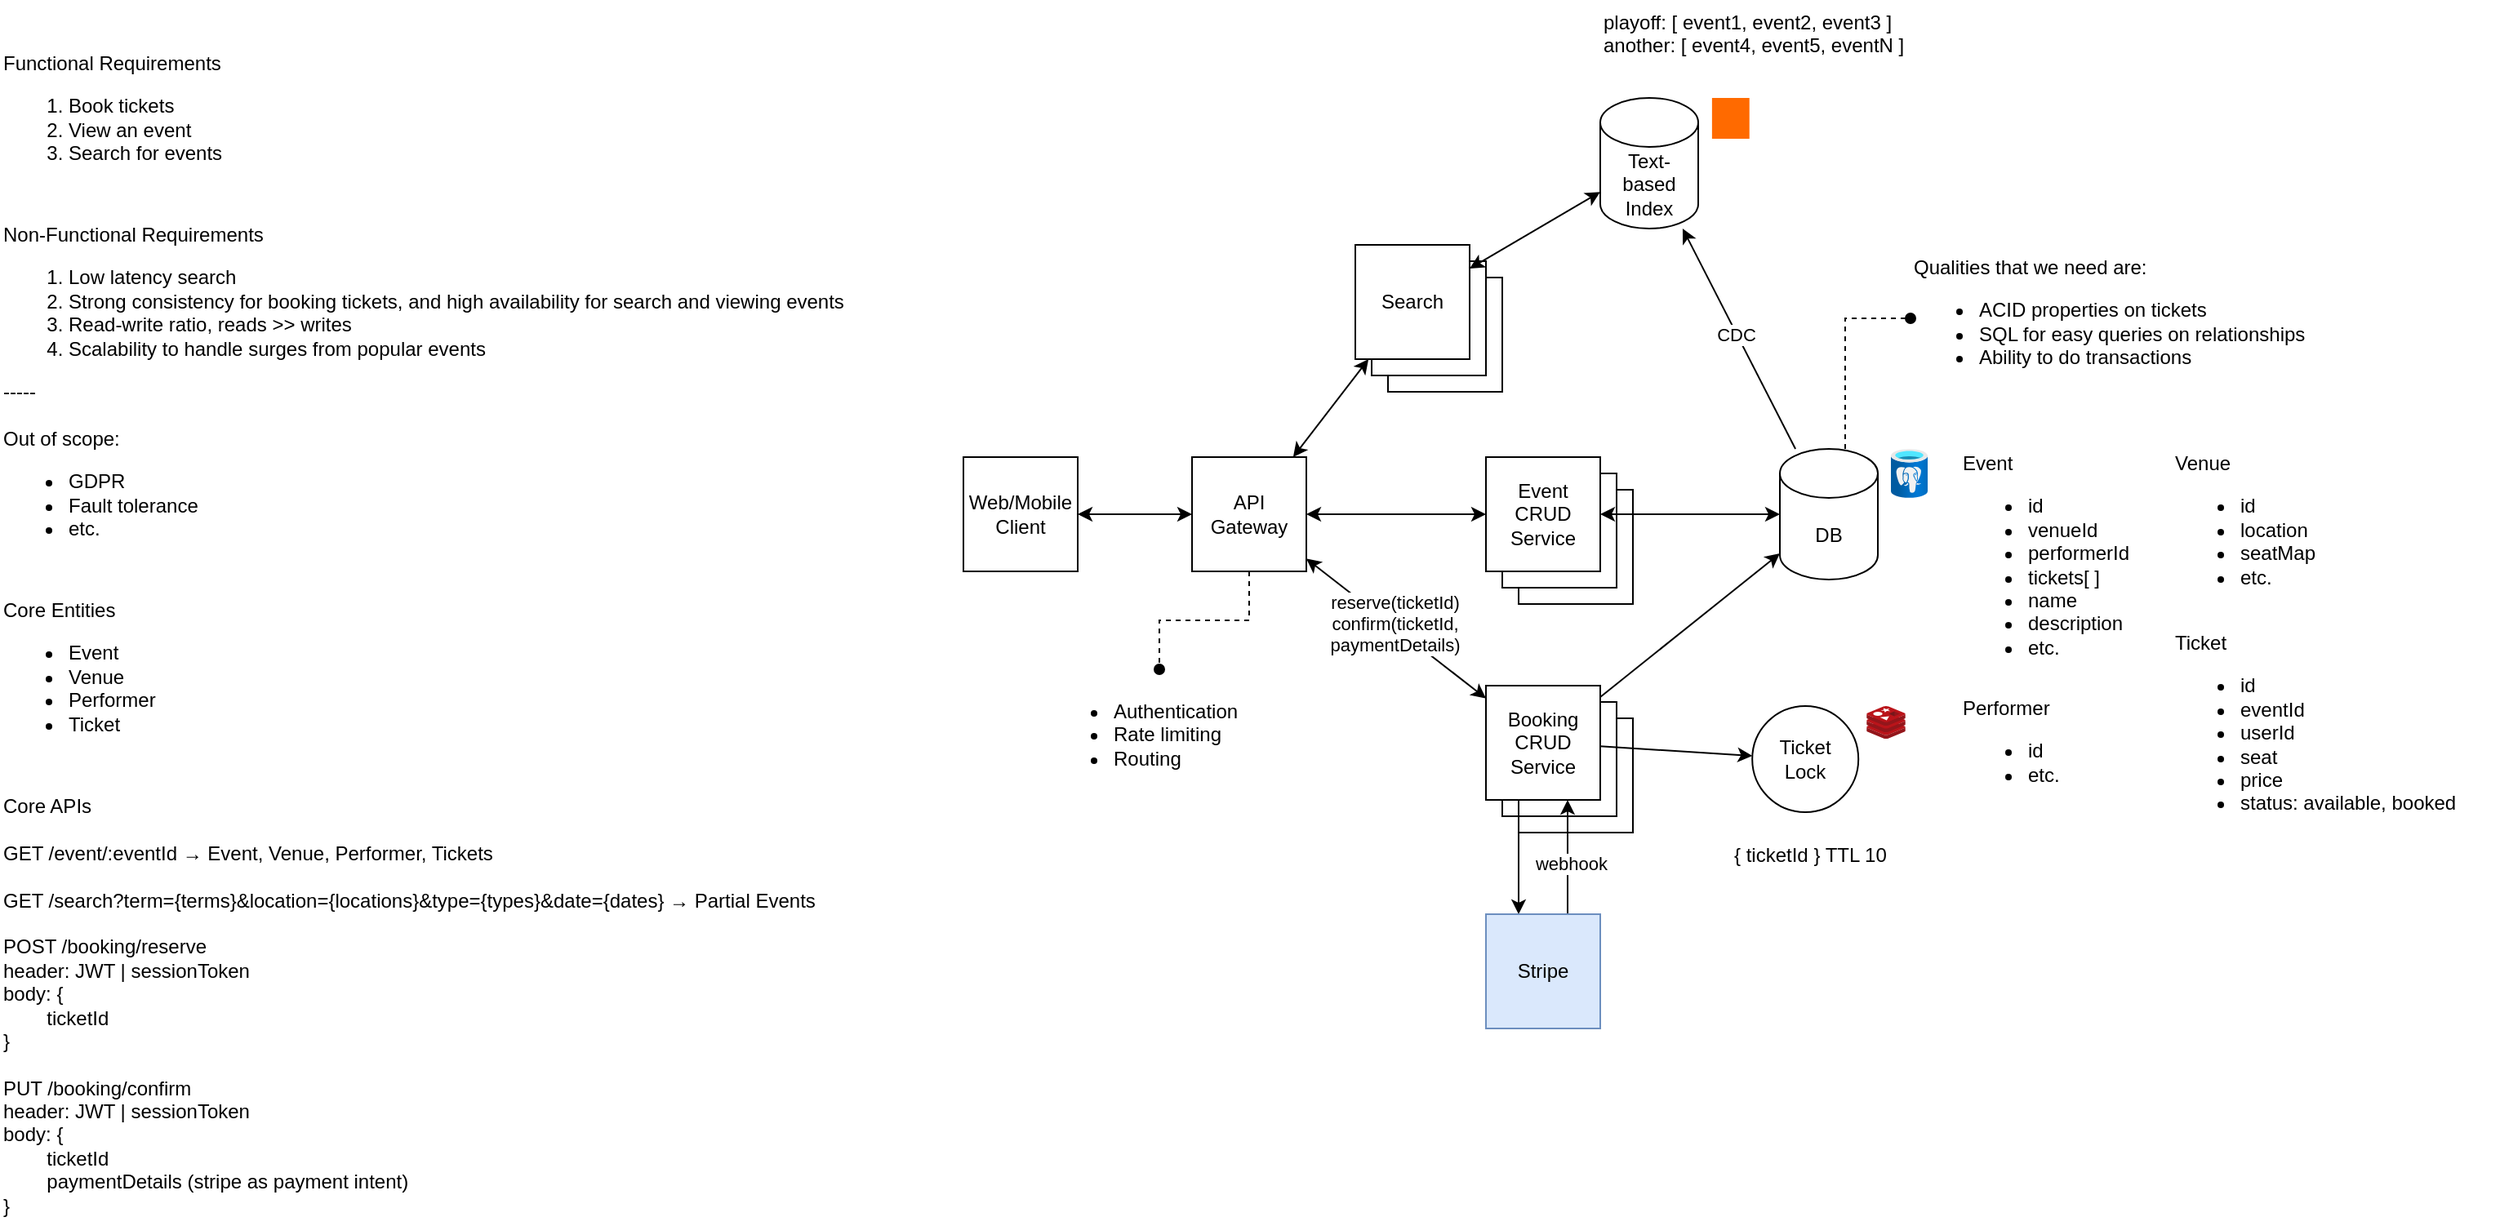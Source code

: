 <mxfile version="24.8.6">
  <diagram name="Page-1" id="2PX046yWAE0F68nmA5gT">
    <mxGraphModel dx="2616" dy="889" grid="1" gridSize="10" guides="1" tooltips="1" connect="1" arrows="1" fold="1" page="1" pageScale="1" pageWidth="1700" pageHeight="1100" math="0" shadow="0">
      <root>
        <mxCell id="0" />
        <mxCell id="1" parent="0" />
        <mxCell id="RG29Gt4kNFogIGyosR_q-3" value="Functional Requirements&lt;div&gt;&lt;ol&gt;&lt;li&gt;Book tickets&lt;/li&gt;&lt;li&gt;View an event&lt;/li&gt;&lt;li&gt;Search for events&lt;/li&gt;&lt;/ol&gt;&lt;/div&gt;" style="text;html=1;align=left;verticalAlign=top;resizable=0;points=[];autosize=1;strokeColor=none;fillColor=none;" vertex="1" parent="1">
          <mxGeometry x="-300" y="45" width="160" height="90" as="geometry" />
        </mxCell>
        <mxCell id="RG29Gt4kNFogIGyosR_q-4" value="Non-Functional Requirements&lt;div&gt;&lt;ol&gt;&lt;li&gt;Low latency search&lt;/li&gt;&lt;li&gt;Strong consistency for booking tickets, and high availability for search and viewing events&lt;/li&gt;&lt;li&gt;Read-write ratio, reads &amp;gt;&amp;gt; writes&amp;nbsp;&lt;/li&gt;&lt;li&gt;Scalability to handle surges from popular events&lt;/li&gt;&lt;/ol&gt;&lt;div&gt;-----&lt;/div&gt;&lt;/div&gt;&lt;div&gt;&lt;br&gt;&lt;/div&gt;&lt;div&gt;Out of scope:&lt;/div&gt;&lt;div&gt;&lt;ul&gt;&lt;li&gt;GDPR&lt;/li&gt;&lt;li&gt;Fault tolerance&lt;/li&gt;&lt;li&gt;etc.&lt;/li&gt;&lt;/ul&gt;&lt;/div&gt;" style="text;html=1;align=left;verticalAlign=top;resizable=0;points=[];autosize=1;strokeColor=none;fillColor=none;" vertex="1" parent="1">
          <mxGeometry x="-300" y="150" width="540" height="220" as="geometry" />
        </mxCell>
        <mxCell id="RG29Gt4kNFogIGyosR_q-5" value="Core Entities&lt;div&gt;&lt;ul&gt;&lt;li&gt;Event&lt;/li&gt;&lt;li&gt;Venue&lt;/li&gt;&lt;li&gt;Performer&lt;/li&gt;&lt;li&gt;Ticket&lt;/li&gt;&lt;/ul&gt;&lt;/div&gt;" style="text;html=1;align=left;verticalAlign=top;resizable=0;points=[];autosize=1;strokeColor=none;fillColor=none;" vertex="1" parent="1">
          <mxGeometry x="-300" y="380" width="120" height="110" as="geometry" />
        </mxCell>
        <mxCell id="RG29Gt4kNFogIGyosR_q-6" value="Core APIs&lt;div&gt;&lt;br&gt;&lt;/div&gt;&lt;div&gt;GET /event/:eventId → Event, Venue, Performer, Tickets&lt;/div&gt;&lt;div&gt;&lt;br&gt;&lt;/div&gt;&lt;div&gt;GET /search?term={terms}&amp;amp;location={locations}&amp;amp;type={types}&amp;amp;date={dates} → Partial Events&lt;/div&gt;&lt;div&gt;&lt;br&gt;&lt;/div&gt;&lt;div&gt;POST /booking/reserve&lt;/div&gt;&lt;div&gt;header: JWT | sessionToken&lt;/div&gt;&lt;div&gt;body: {&lt;/div&gt;&lt;div&gt;&lt;span style=&quot;white-space: pre;&quot;&gt;&#x9;ticketId&lt;/span&gt;&lt;br&gt;&lt;/div&gt;&lt;div&gt;&lt;span style=&quot;white-space: pre;&quot;&gt;}&lt;/span&gt;&lt;/div&gt;&lt;div&gt;&lt;span style=&quot;white-space: pre;&quot;&gt;&lt;br&gt;&lt;/span&gt;&lt;/div&gt;&lt;div&gt;&lt;span style=&quot;white-space: pre;&quot;&gt;PUT /booking/confirm&lt;/span&gt;&lt;/div&gt;&lt;div&gt;&lt;span style=&quot;white-space: pre;&quot;&gt;header: JWT | sessionToken&lt;/span&gt;&lt;/div&gt;&lt;div&gt;&lt;span style=&quot;white-space: pre;&quot;&gt;body: {&lt;/span&gt;&lt;/div&gt;&lt;div&gt;&lt;span style=&quot;white-space: pre;&quot;&gt;&lt;span style=&quot;white-space: pre;&quot;&gt;&#x9;ticketId&lt;/span&gt;&lt;br&gt;&lt;/span&gt;&lt;/div&gt;&lt;div&gt;&lt;span style=&quot;white-space: pre;&quot;&gt;&lt;span style=&quot;white-space: pre;&quot;&gt;&lt;span style=&quot;white-space: pre;&quot;&gt;&#x9;paymentDetails (stripe as payment intent)&lt;/span&gt;&lt;br&gt;&lt;/span&gt;&lt;/span&gt;&lt;/div&gt;&lt;div&gt;&lt;span style=&quot;white-space: pre;&quot;&gt;&lt;span style=&quot;white-space: pre;&quot;&gt;&lt;span style=&quot;white-space: pre;&quot;&gt;}&lt;/span&gt;&lt;/span&gt;&lt;/span&gt;&lt;/div&gt;" style="text;html=1;align=left;verticalAlign=top;resizable=0;points=[];autosize=1;strokeColor=none;fillColor=none;" vertex="1" parent="1">
          <mxGeometry x="-300" y="500" width="520" height="270" as="geometry" />
        </mxCell>
        <mxCell id="RG29Gt4kNFogIGyosR_q-10" style="edgeStyle=orthogonalEdgeStyle;rounded=0;orthogonalLoop=1;jettySize=auto;html=1;startArrow=classic;startFill=1;" edge="1" parent="1" source="RG29Gt4kNFogIGyosR_q-7" target="RG29Gt4kNFogIGyosR_q-9">
          <mxGeometry relative="1" as="geometry" />
        </mxCell>
        <mxCell id="RG29Gt4kNFogIGyosR_q-7" value="Web/Mobile Client" style="rounded=0;whiteSpace=wrap;html=1;" vertex="1" parent="1">
          <mxGeometry x="290" y="300" width="70" height="70" as="geometry" />
        </mxCell>
        <mxCell id="RG29Gt4kNFogIGyosR_q-16" style="rounded=0;orthogonalLoop=1;jettySize=auto;html=1;startArrow=classic;startFill=1;" edge="1" parent="1" source="RG29Gt4kNFogIGyosR_q-9" target="RG29Gt4kNFogIGyosR_q-15">
          <mxGeometry relative="1" as="geometry" />
        </mxCell>
        <mxCell id="RG29Gt4kNFogIGyosR_q-31" style="rounded=0;orthogonalLoop=1;jettySize=auto;html=1;startArrow=classic;startFill=1;" edge="1" parent="1" source="RG29Gt4kNFogIGyosR_q-9" target="RG29Gt4kNFogIGyosR_q-30">
          <mxGeometry relative="1" as="geometry" />
        </mxCell>
        <mxCell id="RG29Gt4kNFogIGyosR_q-38" style="edgeStyle=orthogonalEdgeStyle;rounded=0;orthogonalLoop=1;jettySize=auto;html=1;endArrow=oval;endFill=1;dashed=1;" edge="1" parent="1" source="RG29Gt4kNFogIGyosR_q-9" target="RG29Gt4kNFogIGyosR_q-11">
          <mxGeometry relative="1" as="geometry" />
        </mxCell>
        <mxCell id="RG29Gt4kNFogIGyosR_q-39" style="rounded=0;orthogonalLoop=1;jettySize=auto;html=1;startArrow=classic;startFill=1;" edge="1" parent="1" source="RG29Gt4kNFogIGyosR_q-9" target="RG29Gt4kNFogIGyosR_q-36">
          <mxGeometry relative="1" as="geometry" />
        </mxCell>
        <mxCell id="RG29Gt4kNFogIGyosR_q-41" value="reserve(ticketId)&lt;div&gt;confirm(ticketId,&lt;/div&gt;&lt;div&gt;paymentDetails)&lt;/div&gt;" style="edgeLabel;html=1;align=center;verticalAlign=middle;resizable=0;points=[];" vertex="1" connectable="0" parent="RG29Gt4kNFogIGyosR_q-39">
          <mxGeometry x="-0.048" y="2" relative="1" as="geometry">
            <mxPoint as="offset" />
          </mxGeometry>
        </mxCell>
        <mxCell id="RG29Gt4kNFogIGyosR_q-9" value="API Gateway" style="rounded=0;whiteSpace=wrap;html=1;" vertex="1" parent="1">
          <mxGeometry x="430" y="300" width="70" height="70" as="geometry" />
        </mxCell>
        <mxCell id="RG29Gt4kNFogIGyosR_q-11" value="&lt;ul&gt;&lt;li&gt;Authentication&lt;/li&gt;&lt;li&gt;Rate limiting&lt;/li&gt;&lt;li&gt;Routing&lt;/li&gt;&lt;/ul&gt;" style="text;html=1;align=left;verticalAlign=top;resizable=0;points=[];autosize=1;strokeColor=none;fillColor=none;" vertex="1" parent="1">
          <mxGeometry x="340" y="430" width="140" height="80" as="geometry" />
        </mxCell>
        <mxCell id="RG29Gt4kNFogIGyosR_q-13" value="" style="rounded=0;whiteSpace=wrap;html=1;" vertex="1" parent="1">
          <mxGeometry x="630" y="320" width="70" height="70" as="geometry" />
        </mxCell>
        <mxCell id="RG29Gt4kNFogIGyosR_q-14" value="" style="rounded=0;whiteSpace=wrap;html=1;" vertex="1" parent="1">
          <mxGeometry x="620" y="310" width="70" height="70" as="geometry" />
        </mxCell>
        <mxCell id="RG29Gt4kNFogIGyosR_q-18" style="edgeStyle=orthogonalEdgeStyle;rounded=0;orthogonalLoop=1;jettySize=auto;html=1;startArrow=classic;startFill=1;" edge="1" parent="1" source="RG29Gt4kNFogIGyosR_q-15" target="RG29Gt4kNFogIGyosR_q-17">
          <mxGeometry relative="1" as="geometry" />
        </mxCell>
        <mxCell id="RG29Gt4kNFogIGyosR_q-15" value="Event CRUD Service" style="rounded=0;whiteSpace=wrap;html=1;" vertex="1" parent="1">
          <mxGeometry x="610" y="300" width="70" height="70" as="geometry" />
        </mxCell>
        <mxCell id="RG29Gt4kNFogIGyosR_q-27" style="edgeStyle=orthogonalEdgeStyle;rounded=0;orthogonalLoop=1;jettySize=auto;html=1;endArrow=oval;endFill=1;dashed=1;" edge="1" parent="1" source="RG29Gt4kNFogIGyosR_q-17" target="RG29Gt4kNFogIGyosR_q-25">
          <mxGeometry relative="1" as="geometry">
            <Array as="points">
              <mxPoint x="830" y="215" />
            </Array>
          </mxGeometry>
        </mxCell>
        <mxCell id="RG29Gt4kNFogIGyosR_q-56" style="rounded=0;orthogonalLoop=1;jettySize=auto;html=1;" edge="1" parent="1" source="RG29Gt4kNFogIGyosR_q-17" target="RG29Gt4kNFogIGyosR_q-53">
          <mxGeometry relative="1" as="geometry" />
        </mxCell>
        <mxCell id="RG29Gt4kNFogIGyosR_q-57" value="CDC" style="edgeLabel;html=1;align=center;verticalAlign=middle;resizable=0;points=[];" vertex="1" connectable="0" parent="RG29Gt4kNFogIGyosR_q-56">
          <mxGeometry x="0.041" y="1" relative="1" as="geometry">
            <mxPoint as="offset" />
          </mxGeometry>
        </mxCell>
        <mxCell id="RG29Gt4kNFogIGyosR_q-17" value="DB" style="shape=cylinder3;whiteSpace=wrap;html=1;boundedLbl=1;backgroundOutline=1;size=15;" vertex="1" parent="1">
          <mxGeometry x="790" y="295" width="60" height="80" as="geometry" />
        </mxCell>
        <mxCell id="RG29Gt4kNFogIGyosR_q-19" value="Event&lt;div&gt;&lt;ul&gt;&lt;li&gt;id&lt;/li&gt;&lt;li&gt;venueId&lt;/li&gt;&lt;li&gt;performerId&lt;/li&gt;&lt;li&gt;tickets[ ]&lt;/li&gt;&lt;li&gt;name&lt;/li&gt;&lt;li&gt;description&lt;/li&gt;&lt;li&gt;etc.&lt;/li&gt;&lt;/ul&gt;&lt;/div&gt;" style="text;html=1;align=left;verticalAlign=top;resizable=0;points=[];autosize=1;strokeColor=none;fillColor=none;" vertex="1" parent="1">
          <mxGeometry x="900" y="290" width="130" height="150" as="geometry" />
        </mxCell>
        <mxCell id="RG29Gt4kNFogIGyosR_q-20" value="Venue&lt;div&gt;&lt;ul&gt;&lt;li&gt;id&lt;/li&gt;&lt;li&gt;location&lt;/li&gt;&lt;li&gt;seatMap&lt;/li&gt;&lt;li&gt;etc.&lt;/li&gt;&lt;/ul&gt;&lt;/div&gt;" style="text;html=1;align=left;verticalAlign=top;resizable=0;points=[];autosize=1;strokeColor=none;fillColor=none;" vertex="1" parent="1">
          <mxGeometry x="1030" y="290" width="110" height="110" as="geometry" />
        </mxCell>
        <mxCell id="RG29Gt4kNFogIGyosR_q-21" value="Performer&lt;div&gt;&lt;ul&gt;&lt;li&gt;id&lt;/li&gt;&lt;li&gt;etc.&lt;/li&gt;&lt;/ul&gt;&lt;/div&gt;" style="text;html=1;align=left;verticalAlign=top;resizable=0;points=[];autosize=1;strokeColor=none;fillColor=none;" vertex="1" parent="1">
          <mxGeometry x="900" y="440" width="80" height="80" as="geometry" />
        </mxCell>
        <mxCell id="RG29Gt4kNFogIGyosR_q-22" value="Ticket&lt;div&gt;&lt;ul&gt;&lt;li&gt;id&lt;/li&gt;&lt;li&gt;eventId&lt;/li&gt;&lt;li&gt;userId&lt;/li&gt;&lt;li&gt;seat&lt;/li&gt;&lt;li&gt;price&lt;/li&gt;&lt;li&gt;status: available, booked&lt;/li&gt;&lt;/ul&gt;&lt;/div&gt;" style="text;html=1;align=left;verticalAlign=top;resizable=0;points=[];autosize=1;strokeColor=none;fillColor=none;" vertex="1" parent="1">
          <mxGeometry x="1030" y="400" width="200" height="140" as="geometry" />
        </mxCell>
        <mxCell id="RG29Gt4kNFogIGyosR_q-23" value="" style="image;aspect=fixed;html=1;points=[];align=center;fontSize=12;image=img/lib/azure2/databases/Azure_Database_PostgreSQL_Server.svg;" vertex="1" parent="1">
          <mxGeometry x="858" y="295" width="22.5" height="30" as="geometry" />
        </mxCell>
        <mxCell id="RG29Gt4kNFogIGyosR_q-25" value="Qualities that we need are:&lt;div&gt;&lt;ul&gt;&lt;li&gt;ACID properties on tickets&lt;/li&gt;&lt;li&gt;SQL for easy queries on relationships&lt;/li&gt;&lt;li&gt;Ability to do transactions&lt;/li&gt;&lt;/ul&gt;&lt;/div&gt;" style="text;html=1;align=left;verticalAlign=top;resizable=0;points=[];autosize=1;strokeColor=none;fillColor=none;" vertex="1" parent="1">
          <mxGeometry x="870" y="170" width="260" height="90" as="geometry" />
        </mxCell>
        <mxCell id="RG29Gt4kNFogIGyosR_q-28" value="" style="rounded=0;whiteSpace=wrap;html=1;" vertex="1" parent="1">
          <mxGeometry x="550" y="190" width="70" height="70" as="geometry" />
        </mxCell>
        <mxCell id="RG29Gt4kNFogIGyosR_q-29" value="" style="rounded=0;whiteSpace=wrap;html=1;" vertex="1" parent="1">
          <mxGeometry x="540" y="180" width="70" height="70" as="geometry" />
        </mxCell>
        <mxCell id="RG29Gt4kNFogIGyosR_q-32" style="rounded=0;orthogonalLoop=1;jettySize=auto;html=1;startArrow=classic;startFill=1;" edge="1" parent="1" source="RG29Gt4kNFogIGyosR_q-30" target="RG29Gt4kNFogIGyosR_q-53">
          <mxGeometry relative="1" as="geometry" />
        </mxCell>
        <mxCell id="RG29Gt4kNFogIGyosR_q-30" value="Search" style="rounded=0;whiteSpace=wrap;html=1;" vertex="1" parent="1">
          <mxGeometry x="530" y="170" width="70" height="70" as="geometry" />
        </mxCell>
        <mxCell id="RG29Gt4kNFogIGyosR_q-34" value="" style="rounded=0;whiteSpace=wrap;html=1;" vertex="1" parent="1">
          <mxGeometry x="630" y="460" width="70" height="70" as="geometry" />
        </mxCell>
        <mxCell id="RG29Gt4kNFogIGyosR_q-35" value="" style="rounded=0;whiteSpace=wrap;html=1;" vertex="1" parent="1">
          <mxGeometry x="620" y="450" width="70" height="70" as="geometry" />
        </mxCell>
        <mxCell id="RG29Gt4kNFogIGyosR_q-40" style="rounded=0;orthogonalLoop=1;jettySize=auto;html=1;startArrow=none;startFill=0;" edge="1" parent="1" source="RG29Gt4kNFogIGyosR_q-36" target="RG29Gt4kNFogIGyosR_q-17">
          <mxGeometry relative="1" as="geometry" />
        </mxCell>
        <mxCell id="RG29Gt4kNFogIGyosR_q-43" style="edgeStyle=orthogonalEdgeStyle;rounded=0;orthogonalLoop=1;jettySize=auto;html=1;startArrow=none;startFill=0;" edge="1" parent="1" source="RG29Gt4kNFogIGyosR_q-36" target="RG29Gt4kNFogIGyosR_q-42">
          <mxGeometry relative="1" as="geometry">
            <Array as="points">
              <mxPoint x="630" y="540" />
              <mxPoint x="630" y="540" />
            </Array>
          </mxGeometry>
        </mxCell>
        <mxCell id="RG29Gt4kNFogIGyosR_q-52" style="rounded=0;orthogonalLoop=1;jettySize=auto;html=1;" edge="1" parent="1" source="RG29Gt4kNFogIGyosR_q-36" target="RG29Gt4kNFogIGyosR_q-49">
          <mxGeometry relative="1" as="geometry" />
        </mxCell>
        <mxCell id="RG29Gt4kNFogIGyosR_q-36" value="Booking CRUD Service" style="rounded=0;whiteSpace=wrap;html=1;" vertex="1" parent="1">
          <mxGeometry x="610" y="440" width="70" height="70" as="geometry" />
        </mxCell>
        <mxCell id="RG29Gt4kNFogIGyosR_q-45" style="edgeStyle=orthogonalEdgeStyle;rounded=0;orthogonalLoop=1;jettySize=auto;html=1;" edge="1" parent="1" source="RG29Gt4kNFogIGyosR_q-42" target="RG29Gt4kNFogIGyosR_q-36">
          <mxGeometry relative="1" as="geometry">
            <Array as="points">
              <mxPoint x="660" y="550" />
              <mxPoint x="660" y="550" />
            </Array>
          </mxGeometry>
        </mxCell>
        <mxCell id="RG29Gt4kNFogIGyosR_q-46" value="webhook" style="edgeLabel;html=1;align=center;verticalAlign=middle;resizable=0;points=[];" vertex="1" connectable="0" parent="RG29Gt4kNFogIGyosR_q-45">
          <mxGeometry x="-0.104" y="-2" relative="1" as="geometry">
            <mxPoint as="offset" />
          </mxGeometry>
        </mxCell>
        <mxCell id="RG29Gt4kNFogIGyosR_q-42" value="Stripe" style="rounded=0;whiteSpace=wrap;html=1;fillColor=#dae8fc;strokeColor=#6c8ebf;" vertex="1" parent="1">
          <mxGeometry x="610" y="580" width="70" height="70" as="geometry" />
        </mxCell>
        <mxCell id="RG29Gt4kNFogIGyosR_q-44" style="edgeStyle=orthogonalEdgeStyle;rounded=0;orthogonalLoop=1;jettySize=auto;html=1;exitX=0.5;exitY=1;exitDx=0;exitDy=0;" edge="1" parent="1" source="RG29Gt4kNFogIGyosR_q-42" target="RG29Gt4kNFogIGyosR_q-42">
          <mxGeometry relative="1" as="geometry" />
        </mxCell>
        <mxCell id="RG29Gt4kNFogIGyosR_q-49" value="Ticket&lt;div&gt;Lock&lt;/div&gt;" style="ellipse;whiteSpace=wrap;html=1;aspect=fixed;" vertex="1" parent="1">
          <mxGeometry x="773.09" y="452.5" width="65" height="65" as="geometry" />
        </mxCell>
        <mxCell id="RG29Gt4kNFogIGyosR_q-50" value="" style="image;sketch=0;aspect=fixed;html=1;points=[];align=center;fontSize=12;image=img/lib/mscae/Cache_Redis_Product.svg;" vertex="1" parent="1">
          <mxGeometry x="843.09" y="452.5" width="23.81" height="20" as="geometry" />
        </mxCell>
        <mxCell id="RG29Gt4kNFogIGyosR_q-51" value="{ ticketId } TTL 10" style="text;html=1;align=left;verticalAlign=top;resizable=0;points=[];autosize=1;strokeColor=none;fillColor=none;" vertex="1" parent="1">
          <mxGeometry x="760" y="530" width="120" height="30" as="geometry" />
        </mxCell>
        <mxCell id="RG29Gt4kNFogIGyosR_q-53" value="Text-based Index" style="shape=cylinder3;whiteSpace=wrap;html=1;boundedLbl=1;backgroundOutline=1;size=15;" vertex="1" parent="1">
          <mxGeometry x="680" y="80" width="60" height="80" as="geometry" />
        </mxCell>
        <mxCell id="RG29Gt4kNFogIGyosR_q-54" value="" style="points=[];aspect=fixed;html=1;align=center;shadow=0;dashed=0;fillColor=#FF6A00;strokeColor=none;shape=mxgraph.alibaba_cloud.elasticsearch;" vertex="1" parent="1">
          <mxGeometry x="748.44" y="80" width="22.91" height="25" as="geometry" />
        </mxCell>
        <mxCell id="RG29Gt4kNFogIGyosR_q-55" value="playoff: [ event1, event2, event3 ]&lt;div&gt;another: [ event4, event5, eventN ]&lt;/div&gt;" style="text;html=1;align=left;verticalAlign=top;resizable=0;points=[];autosize=1;strokeColor=none;fillColor=none;" vertex="1" parent="1">
          <mxGeometry x="680" y="20" width="210" height="40" as="geometry" />
        </mxCell>
      </root>
    </mxGraphModel>
  </diagram>
</mxfile>

